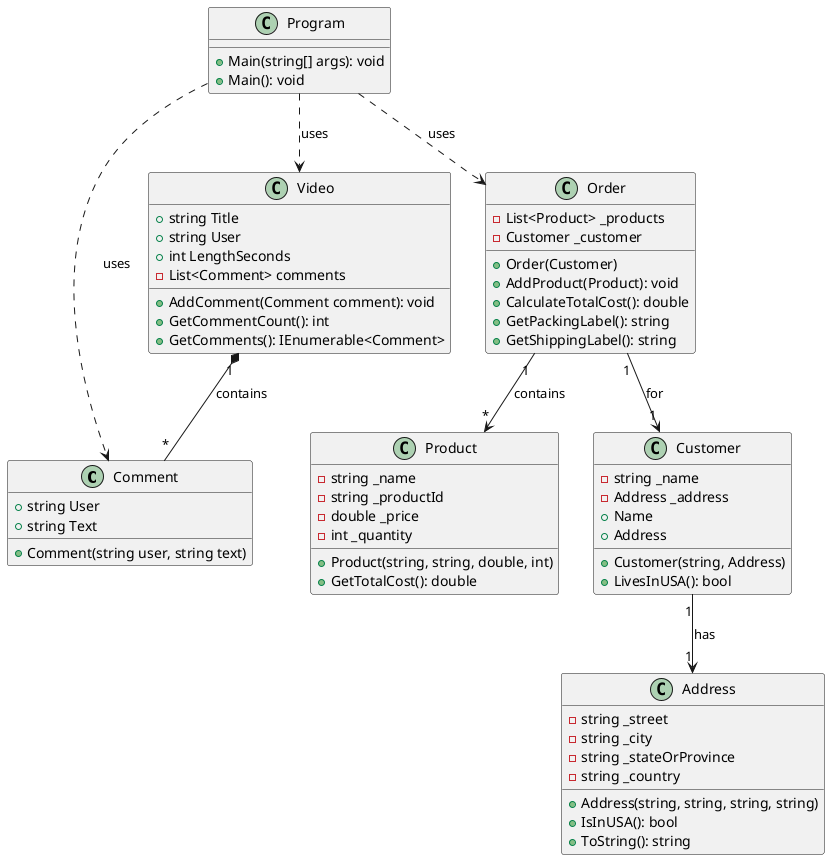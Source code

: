 ' Youtube Videos Class Diagram

@startuml ClassDiagrams

class Comment {
    +string User
    +string Text
    +Comment(string user, string text)
}

class Video {
    +string Title
    +string User
    +int LengthSeconds
    -List<Comment> comments
    +AddComment(Comment comment): void
    +GetCommentCount(): int
    +GetComments(): IEnumerable<Comment>
}

class Program {
    +Main(string[] args): void
}

Video "1" *-- "*" Comment : contains
Program ..> Video : uses
Program ..> Comment : uses


' Online Ordering Class Diagram

class Product {
  -string _name
  -string _productId
  -double _price
  -int _quantity
  +Product(string, string, double, int)
  +GetTotalCost(): double
}

class Address {
  -string _street
  -string _city
  -string _stateOrProvince
  -string _country
  +Address(string, string, string, string)
  +IsInUSA(): bool
  +ToString(): string
}

class Customer {
  -string _name
  -Address _address
  +Customer(string, Address)
  +LivesInUSA(): bool
  +Name
  +Address
}

class Order {
  -List<Product> _products
  -Customer _customer
  +Order(Customer)
  +AddProduct(Product): void
  +CalculateTotalCost(): double
  +GetPackingLabel(): string
  +GetShippingLabel(): string
}

class Program {
  +Main(): void
}

Customer "1" --> "1" Address : has
Order "1" --> "*" Product : contains
Order "1" --> "1" Customer : for
Program ..> Order : uses

@enduml